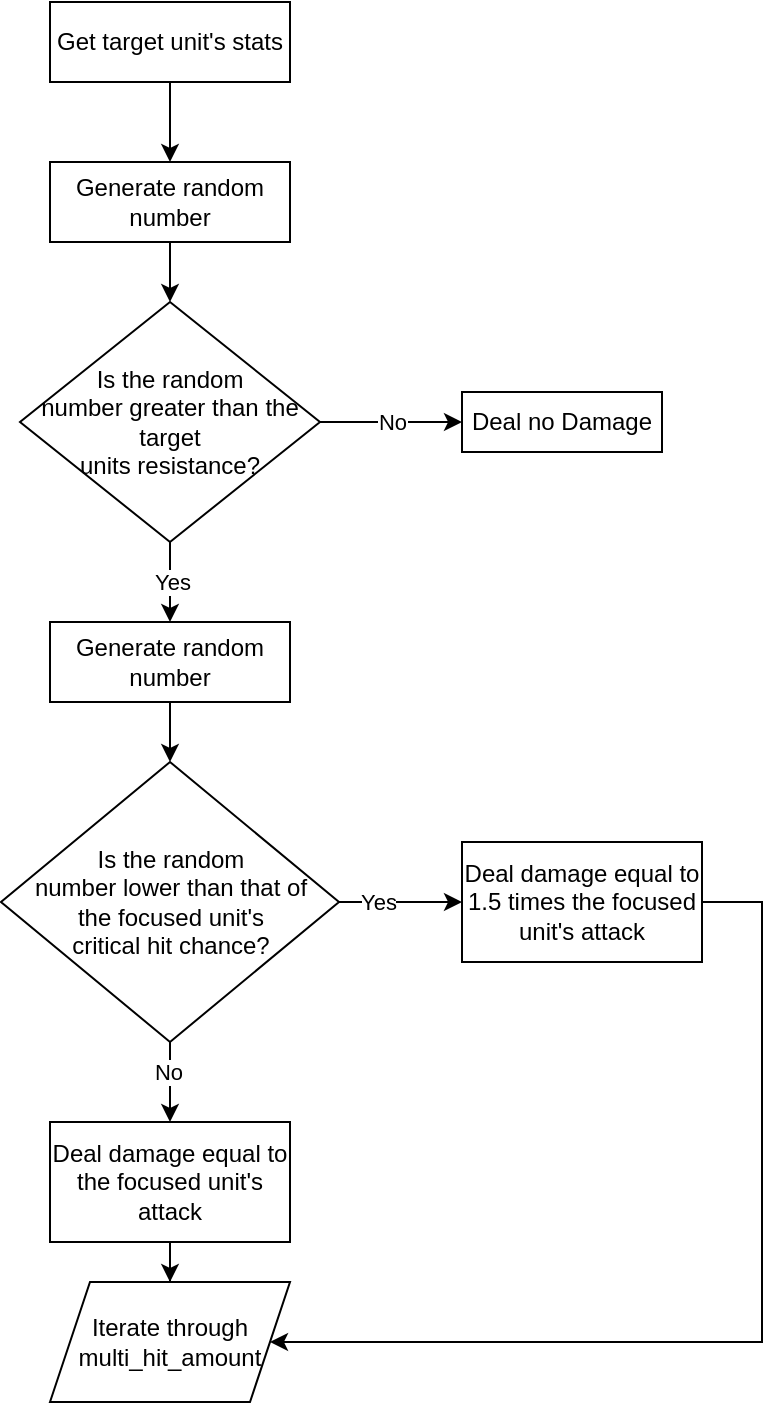 <mxfile version="14.0.1" type="github">
  <diagram id="3ddYDju-GY4ESvOwRW6C" name="Page-1">
    <mxGraphModel dx="981" dy="539" grid="1" gridSize="10" guides="1" tooltips="1" connect="1" arrows="1" fold="1" page="1" pageScale="1" pageWidth="827" pageHeight="1169" math="0" shadow="0">
      <root>
        <mxCell id="0" />
        <mxCell id="1" parent="0" />
        <mxCell id="_KzIcOepq-4StEWX0fqk-2" style="edgeStyle=orthogonalEdgeStyle;rounded=0;orthogonalLoop=1;jettySize=auto;html=1;" edge="1" parent="1" source="_KzIcOepq-4StEWX0fqk-1" target="_KzIcOepq-4StEWX0fqk-3">
          <mxGeometry relative="1" as="geometry">
            <mxPoint x="414" y="340" as="targetPoint" />
          </mxGeometry>
        </mxCell>
        <mxCell id="_KzIcOepq-4StEWX0fqk-1" value="Get target unit&#39;s stats" style="rounded=0;whiteSpace=wrap;html=1;" vertex="1" parent="1">
          <mxGeometry x="354" y="230" width="120" height="40" as="geometry" />
        </mxCell>
        <mxCell id="_KzIcOepq-4StEWX0fqk-4" style="edgeStyle=orthogonalEdgeStyle;rounded=0;orthogonalLoop=1;jettySize=auto;html=1;" edge="1" parent="1" source="_KzIcOepq-4StEWX0fqk-3" target="_KzIcOepq-4StEWX0fqk-5">
          <mxGeometry relative="1" as="geometry">
            <mxPoint x="414" y="380" as="targetPoint" />
          </mxGeometry>
        </mxCell>
        <mxCell id="_KzIcOepq-4StEWX0fqk-3" value="Generate random number" style="rounded=0;whiteSpace=wrap;html=1;" vertex="1" parent="1">
          <mxGeometry x="354" y="310" width="120" height="40" as="geometry" />
        </mxCell>
        <mxCell id="_KzIcOepq-4StEWX0fqk-6" value="No" style="edgeStyle=orthogonalEdgeStyle;rounded=0;orthogonalLoop=1;jettySize=auto;html=1;" edge="1" parent="1" source="_KzIcOepq-4StEWX0fqk-5" target="_KzIcOepq-4StEWX0fqk-7">
          <mxGeometry relative="1" as="geometry">
            <mxPoint x="560" y="440" as="targetPoint" />
          </mxGeometry>
        </mxCell>
        <mxCell id="_KzIcOepq-4StEWX0fqk-8" value="Yes" style="edgeStyle=orthogonalEdgeStyle;rounded=0;orthogonalLoop=1;jettySize=auto;html=1;" edge="1" parent="1" source="_KzIcOepq-4StEWX0fqk-5">
          <mxGeometry relative="1" as="geometry">
            <mxPoint x="414" y="540" as="targetPoint" />
          </mxGeometry>
        </mxCell>
        <mxCell id="_KzIcOepq-4StEWX0fqk-5" value="&lt;div&gt;Is the random &lt;br&gt;&lt;/div&gt;&lt;div&gt;number greater than the target &lt;br&gt;&lt;/div&gt;&lt;div&gt;units resistance?&lt;/div&gt;" style="rhombus;whiteSpace=wrap;html=1;" vertex="1" parent="1">
          <mxGeometry x="339" y="380" width="150" height="120" as="geometry" />
        </mxCell>
        <mxCell id="_KzIcOepq-4StEWX0fqk-7" value="Deal no Damage" style="rounded=0;whiteSpace=wrap;html=1;" vertex="1" parent="1">
          <mxGeometry x="560" y="425" width="100" height="30" as="geometry" />
        </mxCell>
        <mxCell id="_KzIcOepq-4StEWX0fqk-10" style="edgeStyle=orthogonalEdgeStyle;rounded=0;orthogonalLoop=1;jettySize=auto;html=1;" edge="1" parent="1" source="_KzIcOepq-4StEWX0fqk-9">
          <mxGeometry relative="1" as="geometry">
            <mxPoint x="414" y="610" as="targetPoint" />
          </mxGeometry>
        </mxCell>
        <mxCell id="_KzIcOepq-4StEWX0fqk-9" value="Generate random number" style="rounded=0;whiteSpace=wrap;html=1;" vertex="1" parent="1">
          <mxGeometry x="354" y="540" width="120" height="40" as="geometry" />
        </mxCell>
        <mxCell id="_KzIcOepq-4StEWX0fqk-13" style="edgeStyle=orthogonalEdgeStyle;rounded=0;orthogonalLoop=1;jettySize=auto;html=1;" edge="1" parent="1" source="_KzIcOepq-4StEWX0fqk-12" target="_KzIcOepq-4StEWX0fqk-14">
          <mxGeometry relative="1" as="geometry">
            <mxPoint x="550" y="680" as="targetPoint" />
          </mxGeometry>
        </mxCell>
        <mxCell id="_KzIcOepq-4StEWX0fqk-15" value="Yes" style="edgeLabel;html=1;align=center;verticalAlign=middle;resizable=0;points=[];" vertex="1" connectable="0" parent="_KzIcOepq-4StEWX0fqk-13">
          <mxGeometry x="-0.364" relative="1" as="geometry">
            <mxPoint as="offset" />
          </mxGeometry>
        </mxCell>
        <mxCell id="_KzIcOepq-4StEWX0fqk-16" style="edgeStyle=orthogonalEdgeStyle;rounded=0;orthogonalLoop=1;jettySize=auto;html=1;" edge="1" parent="1" source="_KzIcOepq-4StEWX0fqk-12">
          <mxGeometry relative="1" as="geometry">
            <mxPoint x="414" y="790" as="targetPoint" />
          </mxGeometry>
        </mxCell>
        <mxCell id="_KzIcOepq-4StEWX0fqk-17" value="No" style="edgeLabel;html=1;align=center;verticalAlign=middle;resizable=0;points=[];" vertex="1" connectable="0" parent="_KzIcOepq-4StEWX0fqk-16">
          <mxGeometry x="-0.26" y="-1" relative="1" as="geometry">
            <mxPoint as="offset" />
          </mxGeometry>
        </mxCell>
        <mxCell id="_KzIcOepq-4StEWX0fqk-12" value="&lt;div&gt;Is the random &lt;br&gt;&lt;/div&gt;&lt;div&gt;number lower than that of &lt;br&gt;&lt;/div&gt;&lt;div&gt;the focused unit&#39;s &lt;br&gt;&lt;/div&gt;&lt;div&gt;critical hit chance?&lt;/div&gt;" style="rhombus;whiteSpace=wrap;html=1;" vertex="1" parent="1">
          <mxGeometry x="329.5" y="610" width="169" height="140" as="geometry" />
        </mxCell>
        <mxCell id="_KzIcOepq-4StEWX0fqk-19" style="edgeStyle=orthogonalEdgeStyle;rounded=0;orthogonalLoop=1;jettySize=auto;html=1;entryX=1;entryY=0.5;entryDx=0;entryDy=0;" edge="1" parent="1" source="_KzIcOepq-4StEWX0fqk-14" target="_KzIcOepq-4StEWX0fqk-22">
          <mxGeometry relative="1" as="geometry">
            <mxPoint x="480" y="810" as="targetPoint" />
            <Array as="points">
              <mxPoint x="710" y="680" />
              <mxPoint x="710" y="900" />
            </Array>
          </mxGeometry>
        </mxCell>
        <mxCell id="_KzIcOepq-4StEWX0fqk-14" value="Deal damage equal to 1.5 times the focused unit&#39;s attack" style="rounded=0;whiteSpace=wrap;html=1;" vertex="1" parent="1">
          <mxGeometry x="560" y="650" width="120" height="60" as="geometry" />
        </mxCell>
        <mxCell id="_KzIcOepq-4StEWX0fqk-23" value="" style="edgeStyle=orthogonalEdgeStyle;rounded=0;orthogonalLoop=1;jettySize=auto;html=1;" edge="1" parent="1" source="_KzIcOepq-4StEWX0fqk-20" target="_KzIcOepq-4StEWX0fqk-22">
          <mxGeometry relative="1" as="geometry" />
        </mxCell>
        <mxCell id="_KzIcOepq-4StEWX0fqk-20" value="Deal damage equal to the focused unit&#39;s attack" style="rounded=0;whiteSpace=wrap;html=1;" vertex="1" parent="1">
          <mxGeometry x="354" y="790" width="120" height="60" as="geometry" />
        </mxCell>
        <mxCell id="_KzIcOepq-4StEWX0fqk-22" value="Iterate through multi_hit_amount" style="shape=parallelogram;perimeter=parallelogramPerimeter;whiteSpace=wrap;html=1;fixedSize=1;rounded=0;" vertex="1" parent="1">
          <mxGeometry x="354" y="870" width="120" height="60" as="geometry" />
        </mxCell>
      </root>
    </mxGraphModel>
  </diagram>
</mxfile>
